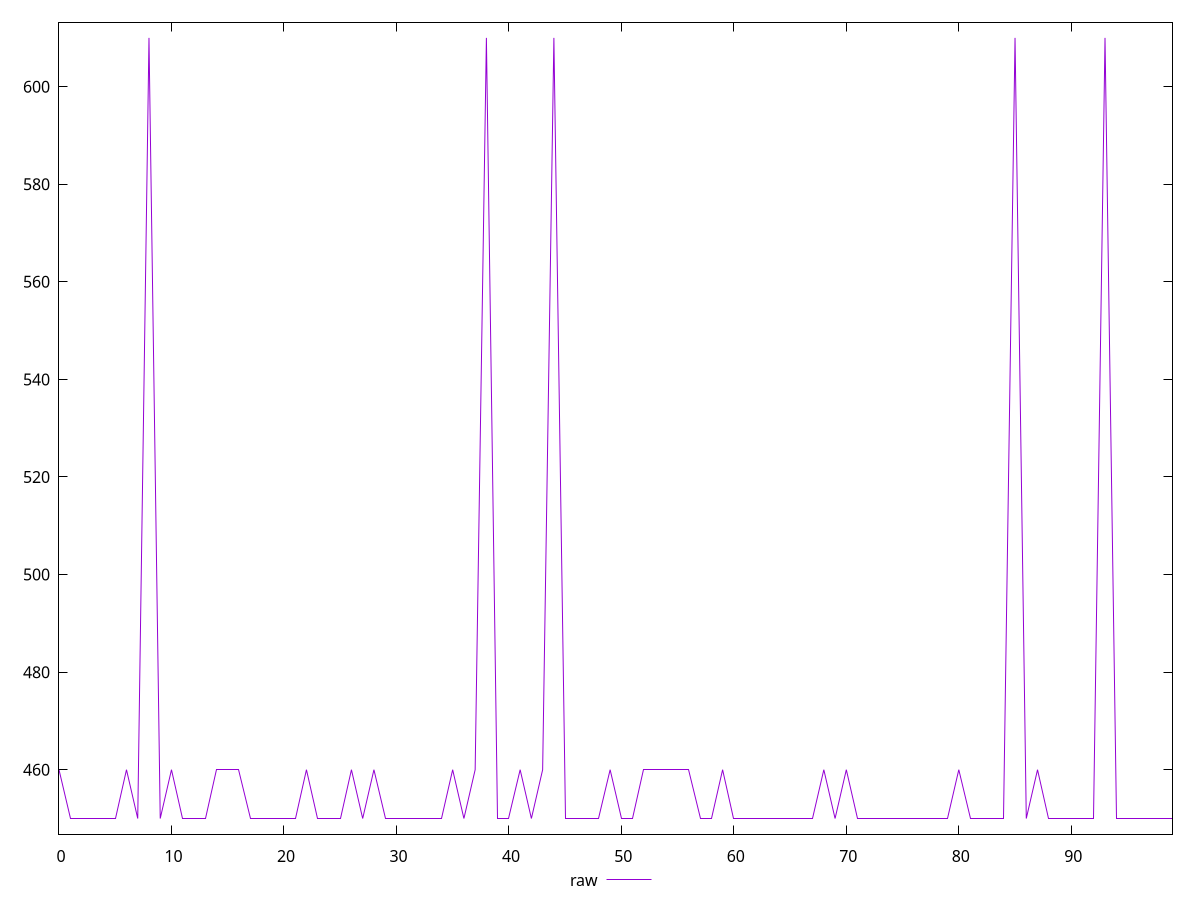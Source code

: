 reset

$raw <<EOF
0 460
1 450
2 450
3 450
4 450
5 450
6 460
7 450
8 610
9 450
10 460
11 450
12 450
13 450
14 460
15 460
16 460
17 450
18 450
19 450
20 450
21 450
22 460
23 450
24 450
25 450
26 460
27 450
28 460
29 450
30 450
31 450
32 450
33 450
34 450
35 460
36 450
37 460
38 610
39 450
40 450
41 460
42 450
43 460
44 610
45 450
46 450
47 450
48 450
49 460
50 450
51 450
52 460
53 460
54 460
55 460
56 460
57 450
58 450
59 460
60 450
61 450
62 450
63 450
64 450
65 450
66 450
67 450
68 460
69 450
70 460
71 450
72 450
73 450
74 450
75 450
76 450
77 450
78 450
79 450
80 460
81 450
82 450
83 450
84 450
85 610
86 450
87 460
88 450
89 450
90 450
91 450
92 450
93 610
94 450
95 450
96 450
97 450
98 450
99 450
EOF

set key outside below
set xrange [0:99]
set yrange [446.8:613.2]
set trange [446.8:613.2]
set terminal svg size 640, 500 enhanced background rgb 'white'
set output "report_00016_2021-02-10T13-31-48.338Z/uses-webp-images/samples/pages+cached+noadtech/raw/values.svg"

plot $raw title "raw" with line

reset

